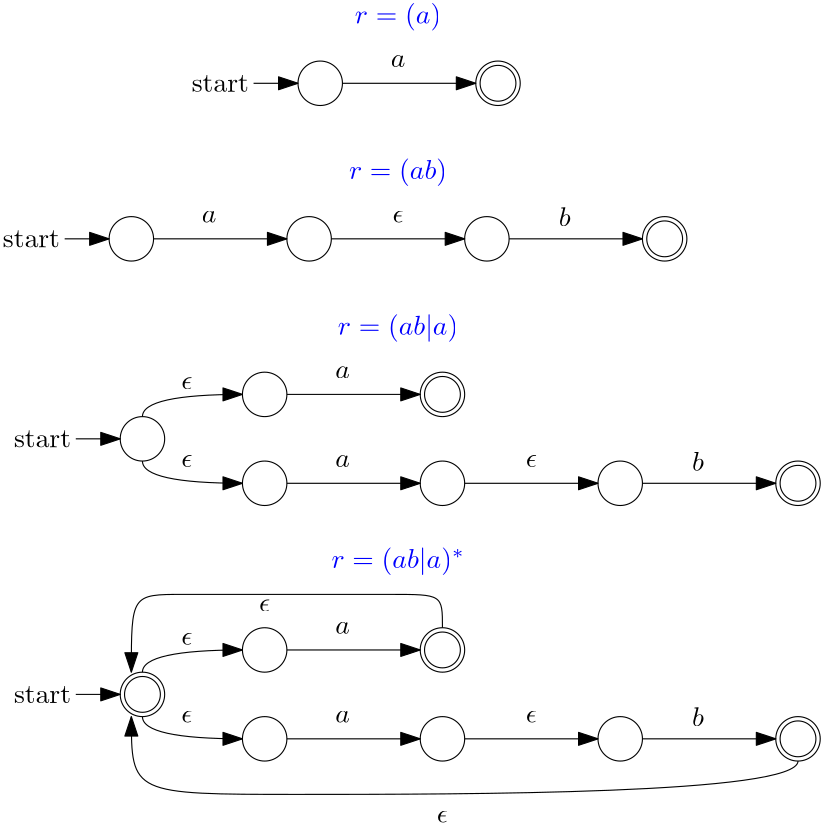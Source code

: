 <?xml version="1.0"?>
<!DOCTYPE ipe SYSTEM "ipe.dtd">
<ipe version="70218" creator="Ipe 7.2.28">
<info created="D:20241005165646" modified="D:20241227152757"/>
<ipestyle name="basic">
<symbol name="arrow/arc(spx)">
<path stroke="sym-stroke" fill="sym-stroke" pen="sym-pen">
0 0 m
-1 0.333 l
-1 -0.333 l
h
</path>
</symbol>
<symbol name="arrow/farc(spx)">
<path stroke="sym-stroke" fill="white" pen="sym-pen">
0 0 m
-1 0.333 l
-1 -0.333 l
h
</path>
</symbol>
<symbol name="arrow/ptarc(spx)">
<path stroke="sym-stroke" fill="sym-stroke" pen="sym-pen">
0 0 m
-1 0.333 l
-0.8 0 l
-1 -0.333 l
h
</path>
</symbol>
<symbol name="arrow/fptarc(spx)">
<path stroke="sym-stroke" fill="white" pen="sym-pen">
0 0 m
-1 0.333 l
-0.8 0 l
-1 -0.333 l
h
</path>
</symbol>
<symbol name="mark/circle(sx)" transformations="translations">
<path fill="sym-stroke">
0.6 0 0 0.6 0 0 e
0.4 0 0 0.4 0 0 e
</path>
</symbol>
<symbol name="mark/disk(sx)" transformations="translations">
<path fill="sym-stroke">
0.6 0 0 0.6 0 0 e
</path>
</symbol>
<symbol name="mark/fdisk(sfx)" transformations="translations">
<group>
<path fill="sym-fill">
0.5 0 0 0.5 0 0 e
</path>
<path fill="sym-stroke" fillrule="eofill">
0.6 0 0 0.6 0 0 e
0.4 0 0 0.4 0 0 e
</path>
</group>
</symbol>
<symbol name="mark/box(sx)" transformations="translations">
<path fill="sym-stroke" fillrule="eofill">
-0.6 -0.6 m
0.6 -0.6 l
0.6 0.6 l
-0.6 0.6 l
h
-0.4 -0.4 m
0.4 -0.4 l
0.4 0.4 l
-0.4 0.4 l
h
</path>
</symbol>
<symbol name="mark/square(sx)" transformations="translations">
<path fill="sym-stroke">
-0.6 -0.6 m
0.6 -0.6 l
0.6 0.6 l
-0.6 0.6 l
h
</path>
</symbol>
<symbol name="mark/fsquare(sfx)" transformations="translations">
<group>
<path fill="sym-fill">
-0.5 -0.5 m
0.5 -0.5 l
0.5 0.5 l
-0.5 0.5 l
h
</path>
<path fill="sym-stroke" fillrule="eofill">
-0.6 -0.6 m
0.6 -0.6 l
0.6 0.6 l
-0.6 0.6 l
h
-0.4 -0.4 m
0.4 -0.4 l
0.4 0.4 l
-0.4 0.4 l
h
</path>
</group>
</symbol>
<symbol name="mark/cross(sx)" transformations="translations">
<group>
<path fill="sym-stroke">
-0.43 -0.57 m
0.57 0.43 l
0.43 0.57 l
-0.57 -0.43 l
h
</path>
<path fill="sym-stroke">
-0.43 0.57 m
0.57 -0.43 l
0.43 -0.57 l
-0.57 0.43 l
h
</path>
</group>
</symbol>
<symbol name="arrow/fnormal(spx)">
<path stroke="sym-stroke" fill="white" pen="sym-pen">
0 0 m
-1 0.333 l
-1 -0.333 l
h
</path>
</symbol>
<symbol name="arrow/pointed(spx)">
<path stroke="sym-stroke" fill="sym-stroke" pen="sym-pen">
0 0 m
-1 0.333 l
-0.8 0 l
-1 -0.333 l
h
</path>
</symbol>
<symbol name="arrow/fpointed(spx)">
<path stroke="sym-stroke" fill="white" pen="sym-pen">
0 0 m
-1 0.333 l
-0.8 0 l
-1 -0.333 l
h
</path>
</symbol>
<symbol name="arrow/linear(spx)">
<path stroke="sym-stroke" pen="sym-pen">
-1 0.333 m
0 0 l
-1 -0.333 l
</path>
</symbol>
<symbol name="arrow/fdouble(spx)">
<path stroke="sym-stroke" fill="white" pen="sym-pen">
0 0 m
-1 0.333 l
-1 -0.333 l
h
-1 0 m
-2 0.333 l
-2 -0.333 l
h
</path>
</symbol>
<symbol name="arrow/double(spx)">
<path stroke="sym-stroke" fill="sym-stroke" pen="sym-pen">
0 0 m
-1 0.333 l
-1 -0.333 l
h
-1 0 m
-2 0.333 l
-2 -0.333 l
h
</path>
</symbol>
<symbol name="arrow/mid-normal(spx)">
<path stroke="sym-stroke" fill="sym-stroke" pen="sym-pen">
0.5 0 m
-0.5 0.333 l
-0.5 -0.333 l
h
</path>
</symbol>
<symbol name="arrow/mid-fnormal(spx)">
<path stroke="sym-stroke" fill="white" pen="sym-pen">
0.5 0 m
-0.5 0.333 l
-0.5 -0.333 l
h
</path>
</symbol>
<symbol name="arrow/mid-pointed(spx)">
<path stroke="sym-stroke" fill="sym-stroke" pen="sym-pen">
0.5 0 m
-0.5 0.333 l
-0.3 0 l
-0.5 -0.333 l
h
</path>
</symbol>
<symbol name="arrow/mid-fpointed(spx)">
<path stroke="sym-stroke" fill="white" pen="sym-pen">
0.5 0 m
-0.5 0.333 l
-0.3 0 l
-0.5 -0.333 l
h
</path>
</symbol>
<symbol name="arrow/mid-double(spx)">
<path stroke="sym-stroke" fill="sym-stroke" pen="sym-pen">
1 0 m
0 0.333 l
0 -0.333 l
h
0 0 m
-1 0.333 l
-1 -0.333 l
h
</path>
</symbol>
<symbol name="arrow/mid-fdouble(spx)">
<path stroke="sym-stroke" fill="white" pen="sym-pen">
1 0 m
0 0.333 l
0 -0.333 l
h
0 0 m
-1 0.333 l
-1 -0.333 l
h
</path>
</symbol>
<anglesize name="22.5 deg" value="22.5"/>
<anglesize name="30 deg" value="30"/>
<anglesize name="45 deg" value="45"/>
<anglesize name="60 deg" value="60"/>
<anglesize name="90 deg" value="90"/>
<arrowsize name="large" value="10"/>
<arrowsize name="small" value="5"/>
<arrowsize name="tiny" value="3"/>
<color name="blue" value="0 0 1"/>
<color name="brown" value="0.647 0.165 0.165"/>
<color name="darkblue" value="0 0 0.545"/>
<color name="darkcyan" value="0 0.545 0.545"/>
<color name="darkgray" value="0.663"/>
<color name="darkgreen" value="0 0.392 0"/>
<color name="darkmagenta" value="0.545 0 0.545"/>
<color name="darkorange" value="1 0.549 0"/>
<color name="darkred" value="0.545 0 0"/>
<color name="gold" value="1 0.843 0"/>
<color name="gray" value="0.745"/>
<color name="green" value="0 1 0"/>
<color name="lightblue" value="0.678 0.847 0.902"/>
<color name="lightcyan" value="0.878 1 1"/>
<color name="lightgray" value="0.827"/>
<color name="lightgreen" value="0.565 0.933 0.565"/>
<color name="lightyellow" value="1 1 0.878"/>
<color name="navy" value="0 0 0.502"/>
<color name="orange" value="1 0.647 0"/>
<color name="pink" value="1 0.753 0.796"/>
<color name="purple" value="0.627 0.125 0.941"/>
<color name="red" value="1 0 0"/>
<color name="seagreen" value="0.18 0.545 0.341"/>
<color name="turquoise" value="0.251 0.878 0.816"/>
<color name="violet" value="0.933 0.51 0.933"/>
<color name="yellow" value="1 1 0"/>
<dashstyle name="dash dot dotted" value="[4 2 1 2 1 2] 0"/>
<dashstyle name="dash dotted" value="[4 2 1 2] 0"/>
<dashstyle name="dashed" value="[4] 0"/>
<dashstyle name="dotted" value="[1 3] 0"/>
<gridsize name="10 pts (~3.5 mm)" value="10"/>
<gridsize name="14 pts (~5 mm)" value="14"/>
<gridsize name="16 pts (~6 mm)" value="16"/>
<gridsize name="20 pts (~7 mm)" value="20"/>
<gridsize name="28 pts (~10 mm)" value="28"/>
<gridsize name="32 pts (~12 mm)" value="32"/>
<gridsize name="4 pts" value="4"/>
<gridsize name="56 pts (~20 mm)" value="56"/>
<gridsize name="8 pts (~3 mm)" value="8"/>
<opacity name="10%" value="0.1"/>
<opacity name="30%" value="0.3"/>
<opacity name="50%" value="0.5"/>
<opacity name="75%" value="0.75"/>
<pen name="fat" value="1.2"/>
<pen name="heavier" value="0.8"/>
<pen name="ultrafat" value="2"/>
<symbolsize name="large" value="5"/>
<symbolsize name="small" value="2"/>
<symbolsize name="tiny" value="1.1"/>
<textsize name="Huge" value="\Huge"/>
<textsize name="LARGE" value="\LARGE"/>
<textsize name="Large" value="\Large"/>
<textsize name="footnote" value="\footnotesize"/>
<textsize name="huge" value="\huge"/>
<textsize name="large" value="\large"/>
<textsize name="script" value="\scriptsize"/>
<textsize name="small" value="\small"/>
<textsize name="tiny" value="\tiny"/>
<textstyle name="center" begin="\begin{center}" end="\end{center}"/>
<textstyle name="item" begin="\begin{itemize}\item{}" end="\end{itemize}"/>
<textstyle name="itemize" begin="\begin{itemize}" end="\end{itemize}"/>
<tiling name="falling" angle="-60" step="4" width="1"/>
<tiling name="rising" angle="30" step="4" width="1"/>
</ipestyle>
<page>
<layer name="alpha"/>
<view layers="alpha" active="alpha"/>
<path layer="alpha" matrix="1 0 0 1 104 48" stroke="black">
8 0 0 8 168 744 e
</path>
<path matrix="1 0 0 1 168 48" stroke="black">
8 0 0 8 168 744 e
</path>
<path matrix="1 0 0 1 104 48" stroke="black" arrow="normal/normal">
176 744 m
224 744 l
</path>
<path matrix="1 0 0 1 104 48" stroke="black" arrow="normal/normal">
144 744 m
160 744 l
</path>
<text matrix="1 0 0 1 12 32" transformations="translations" pos="224 760" stroke="black" type="label" width="20.562" height="6.128" depth="0" halign="center" valign="center">start</text>
<path matrix="1 0 0 1 104 48" stroke="black">
6.44642 0 0 6.44642 232 744 e
</path>
<text matrix="1 0 0 1 76 40" transformations="translations" pos="224 760" stroke="black" type="label" width="5.266" height="4.289" depth="0" halign="center" valign="center" style="math">a</text>
<path matrix="1 0 0 1 36 -8" stroke="black">
8 0 0 8 168 744 e
</path>
<path matrix="1 0 0 1 100 -8" stroke="black">
8 0 0 8 168 744 e
</path>
<path matrix="1 0 0 1 36 -8" stroke="black" arrow="normal/normal">
176 744 m
224 744 l
</path>
<path matrix="1 0 0 1 36 -8" stroke="black" arrow="normal/normal">
144 744 m
160 744 l
</path>
<text matrix="1 0 0 1 -56 -24" transformations="translations" pos="224 760" stroke="black" type="label" width="20.562" height="6.128" depth="0" halign="center" valign="center">start</text>
<text matrix="1 0 0 1 8 -16" transformations="translations" pos="224 760" stroke="black" type="label" width="5.266" height="4.289" depth="0" halign="center" valign="center" style="math">a</text>
<path matrix="1 0 0 1 164 -8" stroke="black">
8 0 0 8 168 744 e
</path>
<path matrix="1 0 0 1 100 -8" stroke="black" arrow="normal/normal">
176 744 m
224 744 l
</path>
<path matrix="1 0 0 1 228 -8" stroke="black">
8 0 0 8 168 744 e
</path>
<path matrix="1 0 0 1 164 -8" stroke="black" arrow="normal/normal">
176 744 m
224 744 l
</path>
<path matrix="1 0 0 1 164 -8" stroke="black">
6.44642 0 0 6.44642 232 744 e
</path>
<text matrix="1 0 0 1 136 -16" transformations="translations" pos="224 760" stroke="black" type="label" width="4.276" height="6.918" depth="0" halign="center" valign="center" style="math">b</text>
<text matrix="1 0 0 1 76 -16" transformations="translations" pos="224 760" stroke="black" type="label" width="4.044" height="4.289" depth="0" halign="center" valign="center" style="math">\epsilon</text>
<text matrix="1 0 0 1 76 56" transformations="translations" pos="224 760" stroke="0 0 1" type="label" width="31.07" height="7.473" depth="2.49" halign="center" valign="center" style="math">r=(a)</text>
<text matrix="1 0 0 1 76 0" transformations="translations" pos="224 760" stroke="0 0 1" type="label" width="35.345" height="7.473" depth="2.49" halign="center" valign="center" style="math">r=(ab)</text>
<path matrix="1 0 0 1 84 -64" stroke="black">
8 0 0 8 168 744 e
</path>
<path matrix="1 0 0 1 148 -64" stroke="black">
8 0 0 8 168 744 e
</path>
<path matrix="1 0 0 1 84 -64" stroke="black" arrow="normal/normal">
176 744 m
224 744 l
</path>
<path matrix="1 0 0 1 84 -64" stroke="black">
6.44642 0 0 6.44642 232 744 e
</path>
<text matrix="1 0 0 1 56 -72" transformations="translations" pos="224 760" stroke="black" type="label" width="5.266" height="4.289" depth="0" halign="center" valign="center" style="math">a</text>
<path matrix="1 0 0 1 84 -96" stroke="black">
8 0 0 8 168 744 e
</path>
<path matrix="1 0 0 1 148 -96" stroke="black">
8 0 0 8 168 744 e
</path>
<path matrix="1 0 0 1 84 -96" stroke="black" arrow="normal/normal">
176 744 m
224 744 l
</path>
<text matrix="1 0 0 1 56 -104" transformations="translations" pos="224 760" stroke="black" type="label" width="5.266" height="4.289" depth="0" halign="center" valign="center" style="math">a</text>
<path matrix="1 0 0 1 212 -96" stroke="black">
8 0 0 8 168 744 e
</path>
<path matrix="1 0 0 1 148 -96" stroke="black" arrow="normal/normal">
176 744 m
224 744 l
</path>
<path matrix="1 0 0 1 276 -96" stroke="black">
8 0 0 8 168 744 e
</path>
<path matrix="1 0 0 1 212 -96" stroke="black" arrow="normal/normal">
176 744 m
224 744 l
</path>
<path matrix="1 0 0 1 212 -96" stroke="black">
6.44642 0 0 6.44642 232 744 e
</path>
<text matrix="1 0 0 1 184 -104" transformations="translations" pos="224 760" stroke="black" type="label" width="4.276" height="6.918" depth="0" halign="center" valign="center" style="math">b</text>
<text matrix="1 0 0 1 124 -104" transformations="translations" pos="224 760" stroke="black" type="label" width="4.044" height="4.289" depth="0" halign="center" valign="center" style="math">\epsilon</text>
<path matrix="1 0 0 1 40 -80" stroke="black">
8 0 0 8 168 744 e
</path>
<path matrix="1 0 0 1 40 -80" stroke="black" arrow="normal/normal">
144 744 m
160 744 l
</path>
<text matrix="1 0 0 1 -52 -96" transformations="translations" pos="224 760" stroke="black" type="label" width="20.562" height="6.128" depth="0" halign="center" valign="center">start</text>
<path matrix="1 0 0 1 -56 0" stroke="0" arrow="normal/normal">
264 672 m
264 680
300 680 c
</path>
<path matrix="1 0 0 1 -56 0" stroke="0" arrow="normal/normal">
264 656 m
264 648
300 648 c
</path>
<text matrix="1 0 0 1 0 -76" transformations="translations" pos="224 760" stroke="black" type="label" width="4.044" height="4.289" depth="0" halign="center" valign="center" style="math">\epsilon</text>
<text matrix="1 0 0 1 0 -104" transformations="translations" pos="224 760" stroke="black" type="label" width="4.044" height="4.289" depth="0" halign="center" valign="center" style="math">\epsilon</text>
<text matrix="1 0 0 1 76 -56" transformations="translations" pos="224 760" stroke="0 0 1" type="label" width="43.379" height="7.473" depth="2.49" halign="center" valign="center" style="math">r=(ab|a)</text>
<path matrix="1 0 0 1 84 -156" stroke="black">
8 0 0 8 168 744 e
</path>
<path matrix="1 0 0 1 148 -156" stroke="black">
8 0 0 8 168 744 e
</path>
<path matrix="1 0 0 1 84 -156" stroke="black" arrow="normal/normal">
176 744 m
224 744 l
</path>
<path matrix="1 0 0 1 84 -156" stroke="black">
6.44642 0 0 6.44642 232 744 e
</path>
<text matrix="1 0 0 1 56 -164" transformations="translations" pos="224 760" stroke="black" type="label" width="5.266" height="4.289" depth="0" halign="center" valign="center" style="math">a</text>
<path matrix="1 0 0 1 84 -188" stroke="black">
8 0 0 8 168 744 e
</path>
<path matrix="1 0 0 1 148 -188" stroke="black">
8 0 0 8 168 744 e
</path>
<path matrix="1 0 0 1 84 -188" stroke="black" arrow="normal/normal">
176 744 m
224 744 l
</path>
<text matrix="1 0 0 1 56 -196" transformations="translations" pos="224 760" stroke="black" type="label" width="5.266" height="4.289" depth="0" halign="center" valign="center" style="math">a</text>
<path matrix="1 0 0 1 212 -188" stroke="black">
8 0 0 8 168 744 e
</path>
<path matrix="1 0 0 1 148 -188" stroke="black" arrow="normal/normal">
176 744 m
224 744 l
</path>
<path matrix="1 0 0 1 276 -188" stroke="black">
8 0 0 8 168 744 e
</path>
<path matrix="1 0 0 1 212 -188" stroke="black" arrow="normal/normal">
176 744 m
224 744 l
</path>
<path matrix="1 0 0 1 212 -188" stroke="black">
6.44642 0 0 6.44642 232 744 e
</path>
<text matrix="1 0 0 1 184 -196" transformations="translations" pos="224 760" stroke="black" type="label" width="4.276" height="6.918" depth="0" halign="center" valign="center" style="math">b</text>
<text matrix="1 0 0 1 124 -196" transformations="translations" pos="224 760" stroke="black" type="label" width="4.044" height="4.289" depth="0" halign="center" valign="center" style="math">\epsilon</text>
<path matrix="1 0 0 1 40 -172" stroke="black">
8 0 0 8 168 744 e
</path>
<path matrix="1 0 0 1 40 -172" stroke="black" arrow="normal/normal">
144 744 m
160 744 l
</path>
<text matrix="1 0 0 1 -52 -188" transformations="translations" pos="224 760" stroke="black" type="label" width="20.562" height="6.128" depth="0" halign="center" valign="center">start</text>
<path matrix="1 0 0 1 -56 -92" stroke="0" arrow="normal/normal">
264 672 m
264 680
300 680 c
</path>
<path matrix="1 0 0 1 -56 -92" stroke="0" arrow="normal/normal">
264 656 m
264 648
300 648 c
</path>
<text matrix="1 0 0 1 0 -168" transformations="translations" pos="224 760" stroke="black" type="label" width="4.044" height="4.289" depth="0" halign="center" valign="center" style="math">\epsilon</text>
<text matrix="1 0 0 1 0 -196" transformations="translations" pos="224 760" stroke="black" type="label" width="4.044" height="4.289" depth="0" halign="center" valign="center" style="math">\epsilon</text>
<text matrix="1 0 0 1 76 -140" transformations="translations" pos="224 760" stroke="0 0 1" type="label" width="47.959" height="7.473" depth="2.49" halign="center" valign="center" style="math">r=(ab|a)^*</text>
<path matrix="1 0 0 1 -24 -172" stroke="black">
6.44642 0 0 6.44642 232 744 e
</path>
<path matrix="1 0 0 1 0 -8" stroke="0" arrow="normal/normal">
444 556 m
444 544
204 544
204 544
204 572 c
</path>
<text matrix="1 0 0 1 92 -232" transformations="translations" pos="224 760" stroke="black" type="label" width="4.044" height="4.289" depth="0" halign="center" valign="center" style="math">\epsilon</text>
<path stroke="0" arrow="normal/normal">
316 596 m
316 608
316 608
204 608
204 608
204 580 c
</path>
<text matrix="1 0 0 1 28 -156" transformations="translations" pos="224 760" stroke="black" type="label" width="4.044" height="4.289" depth="0" halign="center" valign="center" style="math">\epsilon</text>
</page>
</ipe>
